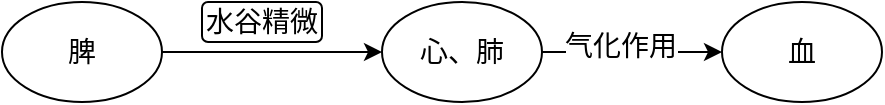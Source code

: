<mxfile version="22.1.20" type="github">
  <diagram name="第 1 页" id="EOTKnkSvtF02M2kYfvMW">
    <mxGraphModel dx="1050" dy="557" grid="1" gridSize="10" guides="1" tooltips="1" connect="1" arrows="1" fold="1" page="1" pageScale="1" pageWidth="827" pageHeight="1169" math="0" shadow="0">
      <root>
        <mxCell id="0" />
        <mxCell id="1" parent="0" />
        <mxCell id="E4jvXmTgmYsQPxOmz0q2-3" style="edgeStyle=orthogonalEdgeStyle;rounded=0;orthogonalLoop=1;jettySize=auto;html=1;exitX=1;exitY=0.5;exitDx=0;exitDy=0;entryX=0;entryY=0.5;entryDx=0;entryDy=0;" edge="1" parent="1" source="E4jvXmTgmYsQPxOmz0q2-1" target="E4jvXmTgmYsQPxOmz0q2-2">
          <mxGeometry relative="1" as="geometry" />
        </mxCell>
        <mxCell id="E4jvXmTgmYsQPxOmz0q2-1" value="脾" style="ellipse;whiteSpace=wrap;html=1;fontSize=14;" vertex="1" parent="1">
          <mxGeometry x="150" y="190" width="80" height="50" as="geometry" />
        </mxCell>
        <mxCell id="E4jvXmTgmYsQPxOmz0q2-6" style="edgeStyle=orthogonalEdgeStyle;rounded=0;orthogonalLoop=1;jettySize=auto;html=1;exitX=1;exitY=0.5;exitDx=0;exitDy=0;entryX=0;entryY=0.5;entryDx=0;entryDy=0;" edge="1" parent="1" source="E4jvXmTgmYsQPxOmz0q2-2" target="E4jvXmTgmYsQPxOmz0q2-5">
          <mxGeometry relative="1" as="geometry" />
        </mxCell>
        <mxCell id="E4jvXmTgmYsQPxOmz0q2-7" value="气化作用" style="edgeLabel;html=1;align=center;verticalAlign=middle;resizable=0;points=[];fontSize=14;" vertex="1" connectable="0" parent="E4jvXmTgmYsQPxOmz0q2-6">
          <mxGeometry x="-0.138" y="3" relative="1" as="geometry">
            <mxPoint as="offset" />
          </mxGeometry>
        </mxCell>
        <mxCell id="E4jvXmTgmYsQPxOmz0q2-2" value="心、肺" style="ellipse;whiteSpace=wrap;html=1;fontSize=14;" vertex="1" parent="1">
          <mxGeometry x="340" y="190" width="80" height="50" as="geometry" />
        </mxCell>
        <mxCell id="E4jvXmTgmYsQPxOmz0q2-4" value="水谷精微" style="rounded=1;whiteSpace=wrap;html=1;fontSize=14;" vertex="1" parent="1">
          <mxGeometry x="250" y="190" width="60" height="20" as="geometry" />
        </mxCell>
        <mxCell id="E4jvXmTgmYsQPxOmz0q2-5" value="血" style="ellipse;whiteSpace=wrap;html=1;fontSize=14;" vertex="1" parent="1">
          <mxGeometry x="510" y="190" width="80" height="50" as="geometry" />
        </mxCell>
      </root>
    </mxGraphModel>
  </diagram>
</mxfile>
